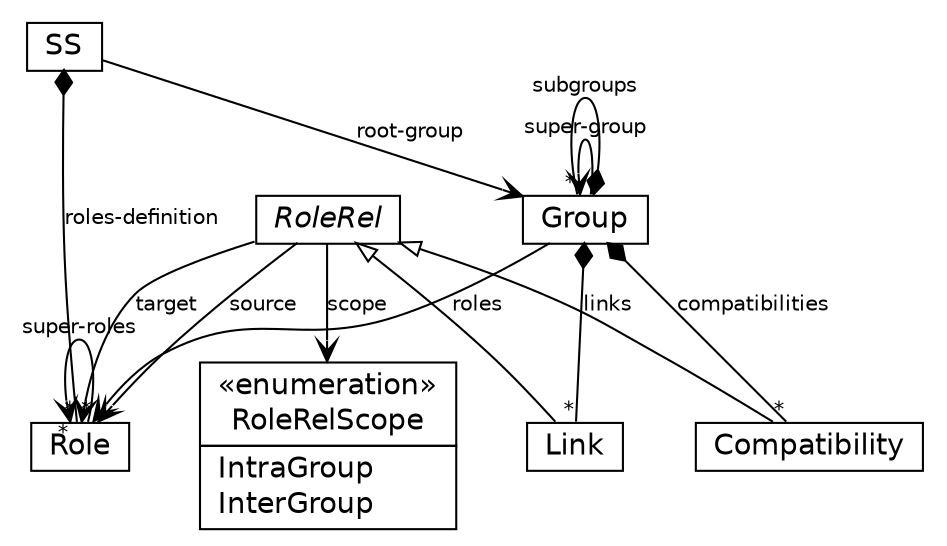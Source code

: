 #!/usr/local/bin/dot
#
# Class diagram 
# Generated by UMLGraph version R5_6_6-1-g9240c4 (http://www.umlgraph.org/)
#

digraph G {
	edge [fontname="Helvetica",fontsize=10,labelfontname="Helvetica",labelfontsize=10];
	node [fontname="Helvetica",fontsize=10,shape=plaintext];
	nodesep=0.25;
	ranksep=0.5;
	// moise.os.ss.SS
	c578 [label=<<table title="moise.os.ss.SS" border="0" cellborder="1" cellspacing="0" cellpadding="2" port="p" href="./SS.html">
		<tr><td><table border="0" cellspacing="0" cellpadding="1">
<tr><td align="center" balign="center"> SS </td></tr>
		</table></td></tr>
		</table>>, URL="./SS.html", fontname="Helvetica", fontcolor="black", fontsize=14.0];
	// moise.os.ss.RoleRel
	c579 [label=<<table title="moise.os.ss.RoleRel" border="0" cellborder="1" cellspacing="0" cellpadding="2" port="p" href="./RoleRel.html">
		<tr><td><table border="0" cellspacing="0" cellpadding="1">
<tr><td align="center" balign="center"><font face="Helvetica-Oblique"> RoleRel </font></td></tr>
		</table></td></tr>
		</table>>, URL="./RoleRel.html", fontname="Helvetica", fontcolor="black", fontsize=14.0];
	// moise.os.ss.RoleRel.RoleRelScope
	c580 [label=<<table title="moise.os.ss.RoleRel.RoleRelScope" border="0" cellborder="1" cellspacing="0" cellpadding="2" port="p" href="./RoleRel.RoleRelScope.html">
		<tr><td><table border="0" cellspacing="0" cellpadding="1">
<tr><td align="center" balign="center"> &#171;enumeration&#187; </td></tr>
<tr><td align="center" balign="center"> RoleRelScope </td></tr>
		</table></td></tr>
		<tr><td><table border="0" cellspacing="0" cellpadding="1">
<tr><td align="left" balign="left"> IntraGroup </td></tr>
<tr><td align="left" balign="left"> InterGroup </td></tr>
		</table></td></tr>
		</table>>, URL="./RoleRel.RoleRelScope.html", fontname="Helvetica", fontcolor="black", fontsize=14.0];
	// moise.os.ss.Role
	c581 [label=<<table title="moise.os.ss.Role" border="0" cellborder="1" cellspacing="0" cellpadding="2" port="p" href="./Role.html">
		<tr><td><table border="0" cellspacing="0" cellpadding="1">
<tr><td align="center" balign="center"> Role </td></tr>
		</table></td></tr>
		</table>>, URL="./Role.html", fontname="Helvetica", fontcolor="black", fontsize=14.0];
	// moise.os.ss.Link
	c582 [label=<<table title="moise.os.ss.Link" border="0" cellborder="1" cellspacing="0" cellpadding="2" port="p" href="./Link.html">
		<tr><td><table border="0" cellspacing="0" cellpadding="1">
<tr><td align="center" balign="center"> Link </td></tr>
		</table></td></tr>
		</table>>, URL="./Link.html", fontname="Helvetica", fontcolor="black", fontsize=14.0];
	// moise.os.ss.Group
	c583 [label=<<table title="moise.os.ss.Group" border="0" cellborder="1" cellspacing="0" cellpadding="2" port="p" href="./Group.html">
		<tr><td><table border="0" cellspacing="0" cellpadding="1">
<tr><td align="center" balign="center"> Group </td></tr>
		</table></td></tr>
		</table>>, URL="./Group.html", fontname="Helvetica", fontcolor="black", fontsize=14.0];
	// moise.os.ss.Compatibility
	c584 [label=<<table title="moise.os.ss.Compatibility" border="0" cellborder="1" cellspacing="0" cellpadding="2" port="p" href="./Compatibility.html">
		<tr><td><table border="0" cellspacing="0" cellpadding="1">
<tr><td align="center" balign="center"> Compatibility </td></tr>
		</table></td></tr>
		</table>>, URL="./Compatibility.html", fontname="Helvetica", fontcolor="black", fontsize=14.0];
	// moise.os.ss.SS NAVASSOC moise.os.ss.Group
	c578:p -> c583:p [taillabel="", label="root-group", headlabel="", fontname="Helvetica", fontcolor="black", fontsize=10.0, color="black", arrowhead=open];
	// moise.os.ss.SS COMPOSED moise.os.ss.Role
	c578:p -> c581:p [taillabel="", label="roles-definition", headlabel="*", fontname="Helvetica", fontcolor="black", fontsize=10.0, color="black", arrowhead=none, arrowtail=diamond, dir=both];
	// moise.os.ss.RoleRel NAVASSOC moise.os.ss.Role
	c579:p -> c581:p [taillabel="", label="source", headlabel="", fontname="Helvetica", fontcolor="black", fontsize=10.0, color="black", arrowhead=open];
	// moise.os.ss.RoleRel NAVASSOC moise.os.ss.Role
	c579:p -> c581:p [taillabel="", label="target", headlabel="", fontname="Helvetica", fontcolor="black", fontsize=10.0, color="black", arrowhead=open];
	// moise.os.ss.RoleRel NAVASSOC moise.os.ss.RoleRel.RoleRelScope
	c579:p -> c580:p [taillabel="", label="scope", headlabel="", fontname="Helvetica", fontcolor="black", fontsize=10.0, color="black", arrowhead=open];
	// moise.os.ss.Role NAVASSOC moise.os.ss.Role
	c581:p -> c581:p [taillabel="", label="super-roles", headlabel="*", fontname="Helvetica", fontcolor="black", fontsize=10.0, color="black", arrowhead=open];
	//moise.os.ss.Link extends moise.os.ss.RoleRel
	c579:p -> c582:p [dir=back,arrowtail=empty];
	// moise.os.ss.Group NAVASSOC moise.os.ss.Role
	c583:p -> c581:p [taillabel="", label="roles", headlabel="*", fontname="Helvetica", fontcolor="black", fontsize=10.0, color="black", arrowhead=open];
	// moise.os.ss.Group NAVASSOC moise.os.ss.Group
	c583:p -> c583:p [taillabel="", label="super-group", headlabel="", fontname="Helvetica", fontcolor="black", fontsize=10.0, color="black", arrowhead=open];
	// moise.os.ss.Group COMPOSED moise.os.ss.Group
	c583:p -> c583:p [taillabel="", label="subgroups", headlabel="*", fontname="Helvetica", fontcolor="black", fontsize=10.0, color="black", arrowhead=none, arrowtail=diamond, dir=both];
	// moise.os.ss.Group COMPOSED moise.os.ss.Link
	c583:p -> c582:p [taillabel="", label="links", headlabel="*", fontname="Helvetica", fontcolor="black", fontsize=10.0, color="black", arrowhead=none, arrowtail=diamond, dir=both];
	// moise.os.ss.Group COMPOSED moise.os.ss.Compatibility
	c583:p -> c584:p [taillabel="", label="compatibilities", headlabel="*", fontname="Helvetica", fontcolor="black", fontsize=10.0, color="black", arrowhead=none, arrowtail=diamond, dir=both];
	//moise.os.ss.Compatibility extends moise.os.ss.RoleRel
	c579:p -> c584:p [dir=back,arrowtail=empty];
}

